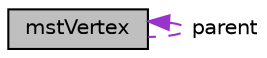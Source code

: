 digraph "mstVertex"
{
 // LATEX_PDF_SIZE
  edge [fontname="Helvetica",fontsize="10",labelfontname="Helvetica",labelfontsize="10"];
  node [fontname="Helvetica",fontsize="10",shape=record];
  Node1 [label="mstVertex",height=0.2,width=0.4,color="black", fillcolor="grey75", style="filled", fontcolor="black",tooltip="The mstVertex struct represents a vertex in the graph."];
  Node1 -> Node1 [dir="back",color="darkorchid3",fontsize="10",style="dashed",label=" parent" ,fontname="Helvetica"];
}
